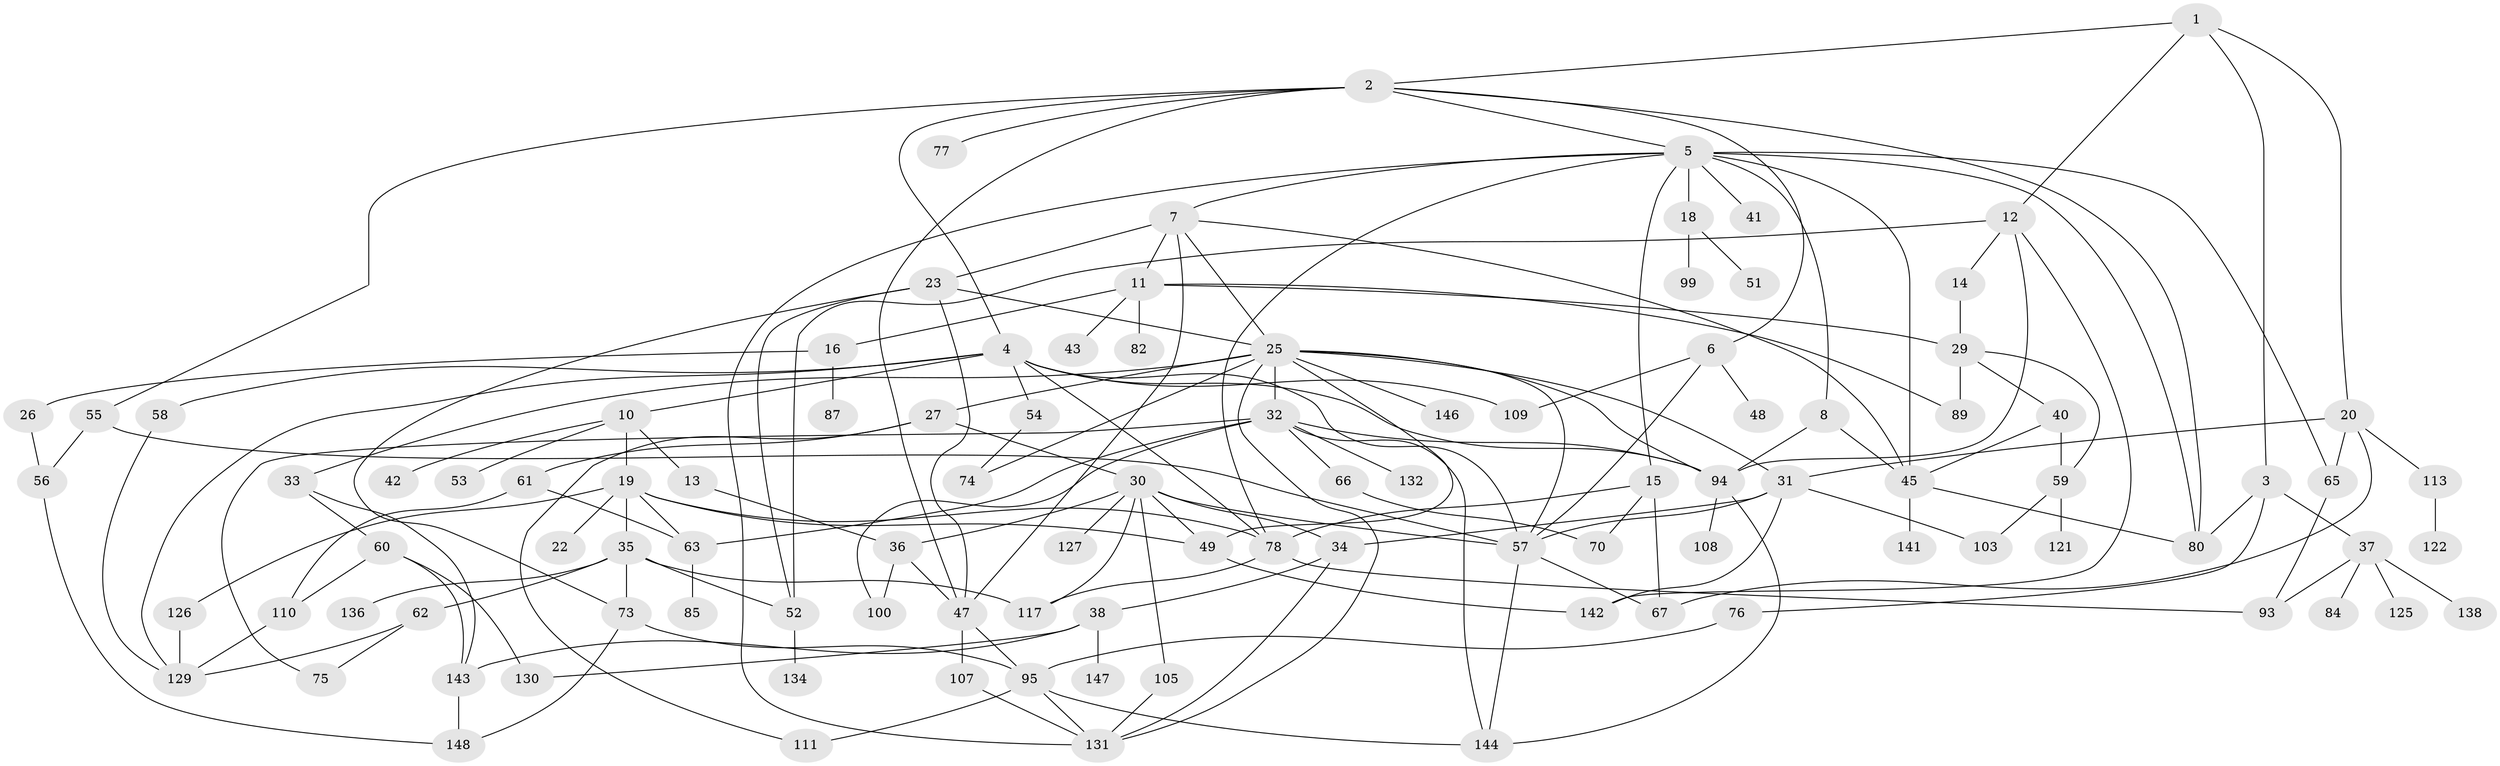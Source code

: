 // original degree distribution, {5: 0.08783783783783784, 9: 0.013513513513513514, 4: 0.18243243243243243, 10: 0.006756756756756757, 3: 0.20270270270270271, 6: 0.04054054054054054, 7: 0.006756756756756757, 2: 0.25675675675675674, 1: 0.20270270270270271}
// Generated by graph-tools (version 1.1) at 2025/10/02/27/25 16:10:54]
// undirected, 103 vertices, 174 edges
graph export_dot {
graph [start="1"]
  node [color=gray90,style=filled];
  1 [super="+123"];
  2 [super="+68"];
  3 [super="+86"];
  4 [super="+9"];
  5 [super="+92"];
  6 [super="+91"];
  7;
  8 [super="+17"];
  10 [super="+21"];
  11 [super="+69"];
  12 [super="+24"];
  13;
  14;
  15 [super="+72"];
  16;
  18;
  19 [super="+28"];
  20 [super="+50"];
  22;
  23 [super="+44"];
  25 [super="+39"];
  26;
  27 [super="+137"];
  29 [super="+71"];
  30 [super="+97"];
  31 [super="+140"];
  32 [super="+124"];
  33;
  34;
  35 [super="+114"];
  36 [super="+116"];
  37 [super="+46"];
  38;
  40;
  41;
  42;
  43;
  45 [super="+104"];
  47 [super="+88"];
  48;
  49 [super="+81"];
  51;
  52 [super="+96"];
  53;
  54 [super="+120"];
  55;
  56 [super="+118"];
  57 [super="+112"];
  58;
  59 [super="+79"];
  60 [super="+106"];
  61 [super="+83"];
  62;
  63 [super="+64"];
  65;
  66;
  67 [super="+90"];
  70;
  73;
  74 [super="+98"];
  75 [super="+135"];
  76;
  77;
  78 [super="+119"];
  80;
  82;
  84;
  85;
  87;
  89;
  93 [super="+101"];
  94 [super="+115"];
  95 [super="+102"];
  99;
  100;
  103;
  105;
  107;
  108 [super="+128"];
  109;
  110 [super="+139"];
  111;
  113;
  117;
  121;
  122;
  125;
  126;
  127;
  129 [super="+133"];
  130;
  131 [super="+145"];
  132;
  134;
  136;
  138;
  141;
  142;
  143;
  144;
  146;
  147;
  148;
  1 -- 2;
  1 -- 3;
  1 -- 12;
  1 -- 20;
  2 -- 4;
  2 -- 5;
  2 -- 6;
  2 -- 55;
  2 -- 77;
  2 -- 80;
  2 -- 47;
  3 -- 37;
  3 -- 76;
  3 -- 80;
  4 -- 54;
  4 -- 58;
  4 -- 57;
  4 -- 129;
  4 -- 94;
  4 -- 10;
  4 -- 109;
  4 -- 78;
  5 -- 7;
  5 -- 8;
  5 -- 15;
  5 -- 18;
  5 -- 41;
  5 -- 65;
  5 -- 131;
  5 -- 80;
  5 -- 78;
  5 -- 45;
  6 -- 48;
  6 -- 57;
  6 -- 109;
  7 -- 11;
  7 -- 23;
  7 -- 25;
  7 -- 47;
  7 -- 45;
  8 -- 45;
  8 -- 94;
  10 -- 13;
  10 -- 19;
  10 -- 42;
  10 -- 53;
  11 -- 16;
  11 -- 43;
  11 -- 82;
  11 -- 89 [weight=2];
  11 -- 29;
  12 -- 14;
  12 -- 94;
  12 -- 142;
  12 -- 52;
  13 -- 36;
  14 -- 29;
  15 -- 70;
  15 -- 78;
  15 -- 67;
  16 -- 26;
  16 -- 87;
  18 -- 51;
  18 -- 99;
  19 -- 22;
  19 -- 63;
  19 -- 78;
  19 -- 126;
  19 -- 49;
  19 -- 35;
  20 -- 67;
  20 -- 113;
  20 -- 65;
  20 -- 31;
  23 -- 52;
  23 -- 73;
  23 -- 25;
  23 -- 47;
  25 -- 27;
  25 -- 31;
  25 -- 32;
  25 -- 33;
  25 -- 131;
  25 -- 57;
  25 -- 49;
  25 -- 146;
  25 -- 94;
  25 -- 74;
  26 -- 56;
  27 -- 30;
  27 -- 61;
  27 -- 111;
  29 -- 40;
  29 -- 89;
  29 -- 59;
  30 -- 34;
  30 -- 127;
  30 -- 105;
  30 -- 117;
  30 -- 57;
  30 -- 49;
  30 -- 36;
  31 -- 142;
  31 -- 57;
  31 -- 103;
  31 -- 34;
  32 -- 66;
  32 -- 100;
  32 -- 144;
  32 -- 132;
  32 -- 63;
  32 -- 94;
  32 -- 75;
  33 -- 60;
  33 -- 143;
  34 -- 38;
  34 -- 131;
  35 -- 62;
  35 -- 52;
  35 -- 136;
  35 -- 73;
  35 -- 117;
  36 -- 100;
  36 -- 47;
  37 -- 84;
  37 -- 138;
  37 -- 93;
  37 -- 125;
  38 -- 130;
  38 -- 147;
  38 -- 143;
  40 -- 45;
  40 -- 59;
  45 -- 141;
  45 -- 80;
  47 -- 107;
  47 -- 95;
  49 -- 142;
  52 -- 134;
  54 -- 74;
  55 -- 57;
  55 -- 56;
  56 -- 148;
  57 -- 144;
  57 -- 67;
  58 -- 129;
  59 -- 103;
  59 -- 121;
  60 -- 130;
  60 -- 110;
  60 -- 143;
  61 -- 110;
  61 -- 63;
  62 -- 75;
  62 -- 129;
  63 -- 85;
  65 -- 93;
  66 -- 70;
  73 -- 148;
  73 -- 95;
  76 -- 95;
  78 -- 93;
  78 -- 117;
  94 -- 108;
  94 -- 144;
  95 -- 111;
  95 -- 144;
  95 -- 131;
  105 -- 131;
  107 -- 131;
  110 -- 129;
  113 -- 122;
  126 -- 129;
  143 -- 148;
}
